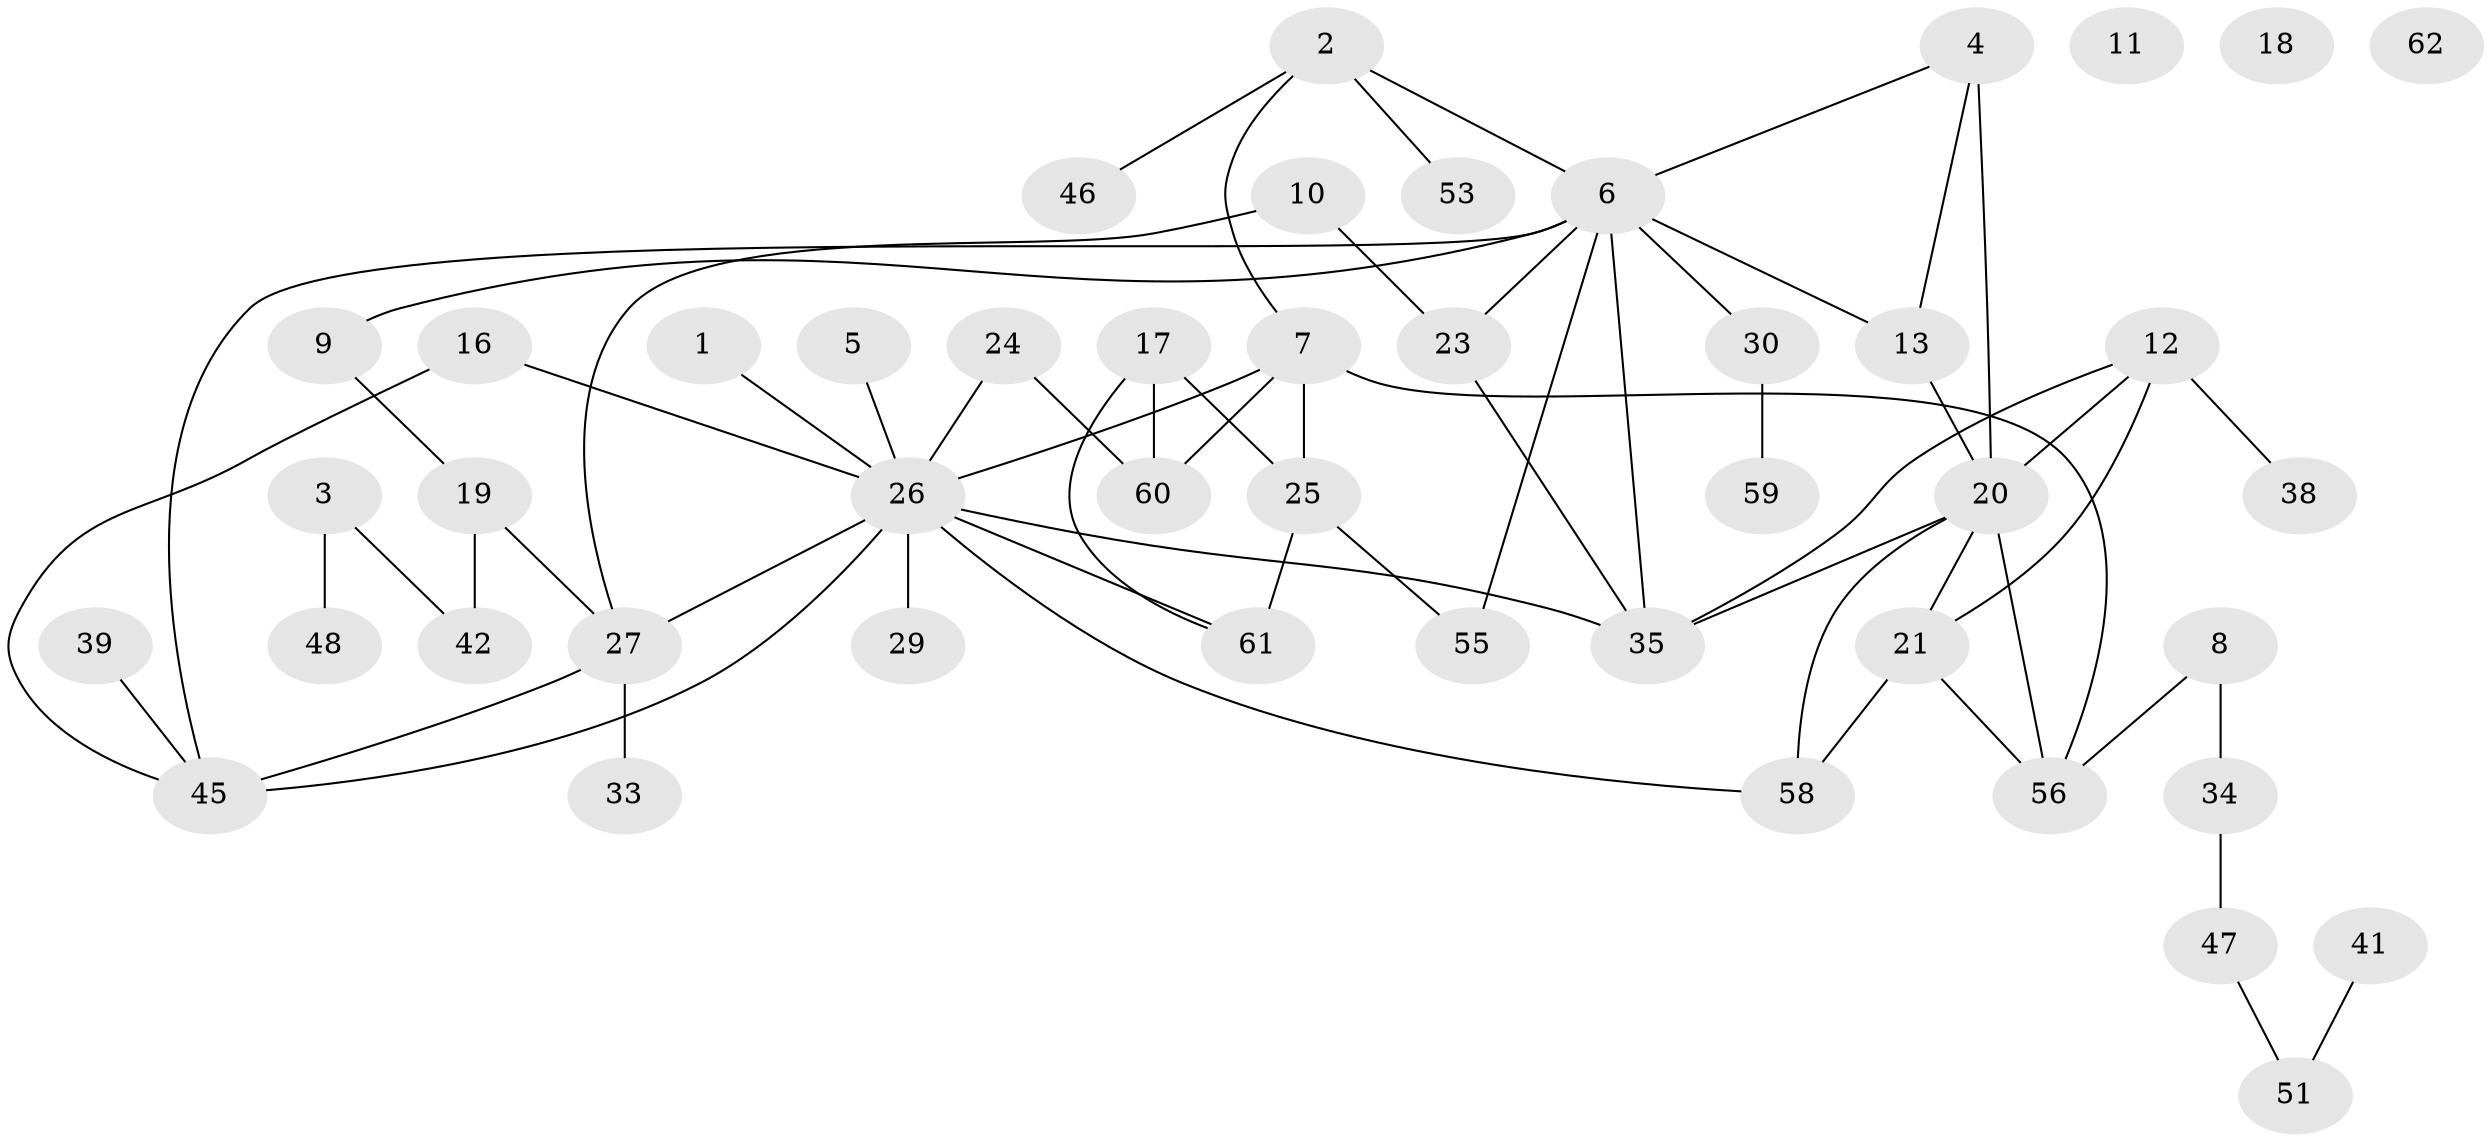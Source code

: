 // original degree distribution, {1: 0.21212121212121213, 5: 0.06060606060606061, 2: 0.2727272727272727, 4: 0.21212121212121213, 6: 0.015151515151515152, 0: 0.045454545454545456, 3: 0.16666666666666666, 7: 0.015151515151515152}
// Generated by graph-tools (version 1.1) at 2025/16/03/04/25 18:16:30]
// undirected, 46 vertices, 63 edges
graph export_dot {
graph [start="1"]
  node [color=gray90,style=filled];
  1;
  2 [super="+31"];
  3;
  4 [super="+22"];
  5;
  6 [super="+14+36"];
  7 [super="+52+15"];
  8;
  9;
  10 [super="+65"];
  11;
  12;
  13;
  16;
  17;
  18;
  19;
  20 [super="+40+57"];
  21 [super="+44"];
  23;
  24 [super="+32"];
  25 [super="+28"];
  26 [super="+64+54"];
  27 [super="+43"];
  29;
  30;
  33;
  34 [super="+37"];
  35;
  38;
  39;
  41;
  42 [super="+63"];
  45 [super="+50"];
  46;
  47;
  48;
  51;
  53;
  55;
  56;
  58;
  59;
  60;
  61;
  62;
  1 -- 26;
  2 -- 6;
  2 -- 46;
  2 -- 53;
  2 -- 7;
  3 -- 48;
  3 -- 42;
  4 -- 20 [weight=2];
  4 -- 6;
  4 -- 13;
  5 -- 26;
  6 -- 9;
  6 -- 13;
  6 -- 23 [weight=2];
  6 -- 55;
  6 -- 35;
  6 -- 45;
  6 -- 30;
  7 -- 60;
  7 -- 25;
  7 -- 56;
  7 -- 26;
  8 -- 34;
  8 -- 56;
  9 -- 19;
  10 -- 27;
  10 -- 23;
  12 -- 20;
  12 -- 35;
  12 -- 38;
  12 -- 21;
  13 -- 20;
  16 -- 26;
  16 -- 45;
  17 -- 60;
  17 -- 61;
  17 -- 25;
  19 -- 42;
  19 -- 27;
  20 -- 35;
  20 -- 58;
  20 -- 56;
  20 -- 21;
  21 -- 56;
  21 -- 58;
  23 -- 35;
  24 -- 60;
  24 -- 26;
  25 -- 55;
  25 -- 61 [weight=2];
  26 -- 45;
  26 -- 27;
  26 -- 29;
  26 -- 58;
  26 -- 61;
  26 -- 35;
  27 -- 33;
  27 -- 45;
  30 -- 59;
  34 -- 47;
  39 -- 45;
  41 -- 51;
  47 -- 51;
}
